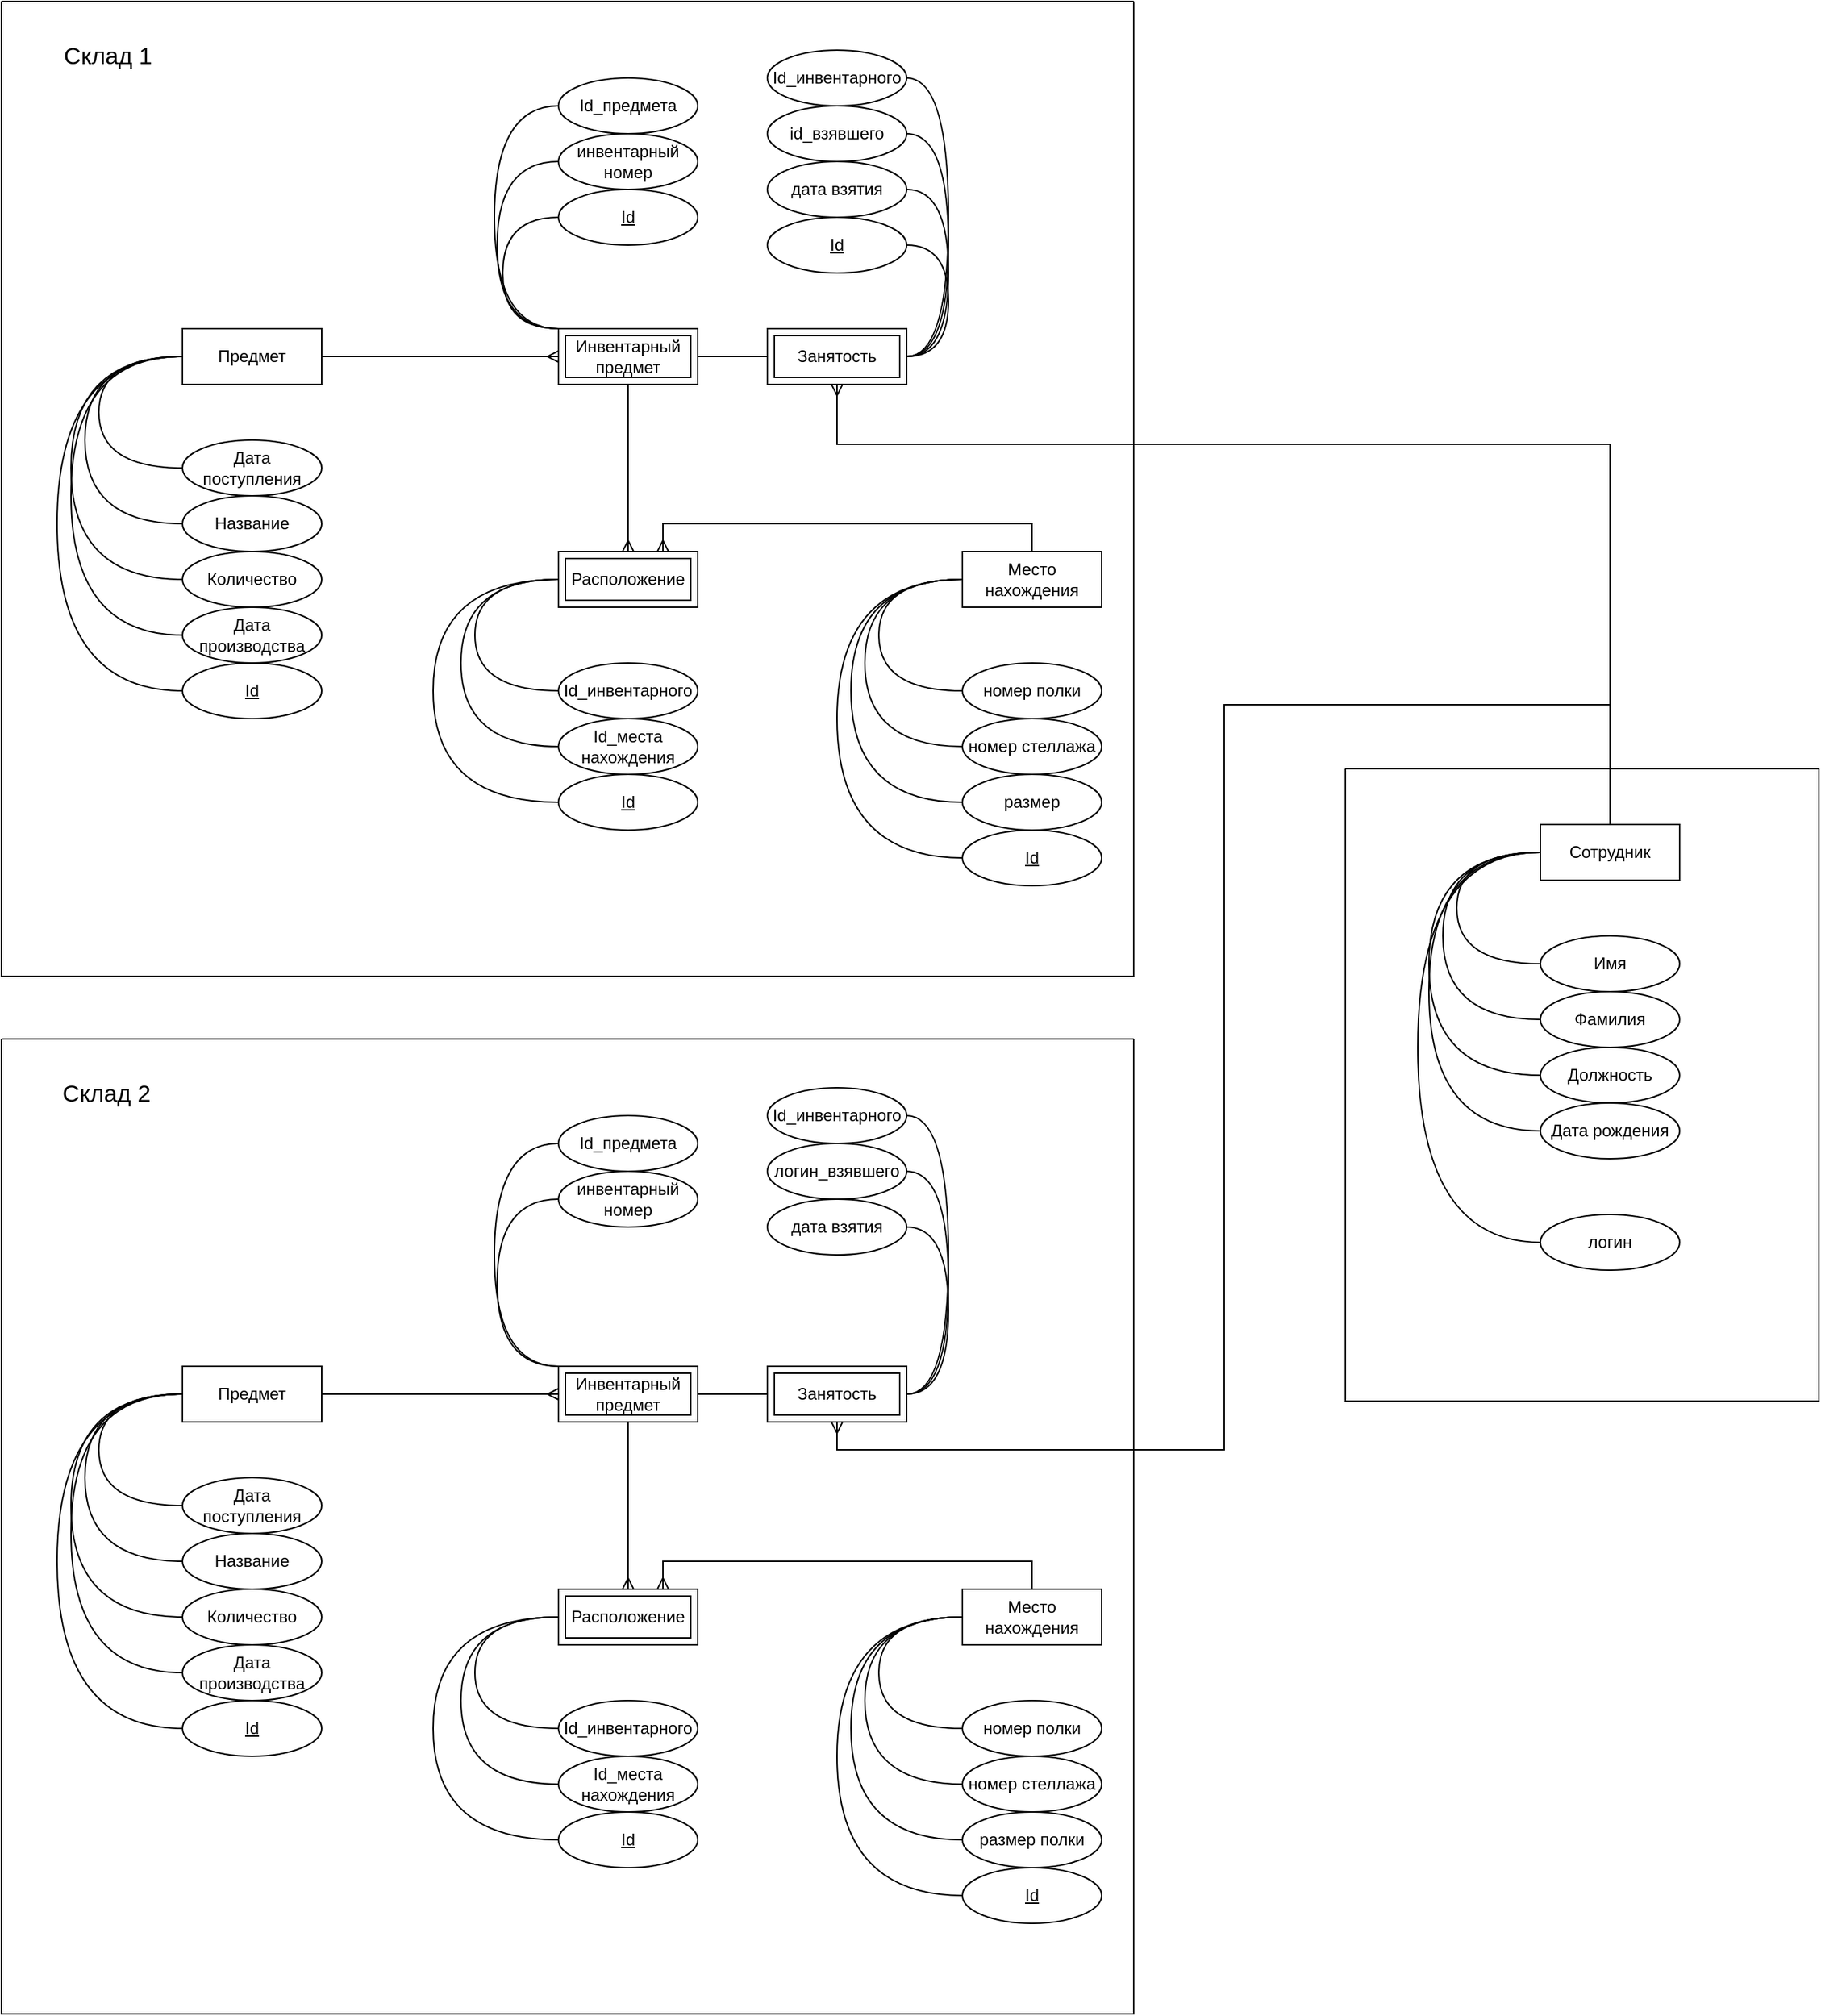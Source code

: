 <mxfile version="19.0.3" type="device" pages="3"><diagram id="0CQ4SWcvrYis94rPCClS" name="Страница 1"><mxGraphModel dx="1185" dy="1121" grid="0" gridSize="10" guides="1" tooltips="1" connect="1" arrows="1" fold="1" page="0" pageScale="1" pageWidth="827" pageHeight="1169" math="0" shadow="0"><root><mxCell id="0"/><mxCell id="1" parent="0"/><mxCell id="2NSSxkw3Lv2qb6i9cezD-152" value="" style="swimlane;startSize=0;" parent="1" vertex="1"><mxGeometry x="330" y="480" width="813" height="700" as="geometry"/></mxCell><mxCell id="2NSSxkw3Lv2qb6i9cezD-114" value="Предмет" style="whiteSpace=wrap;html=1;align=center;" parent="2NSSxkw3Lv2qb6i9cezD-152" vertex="1"><mxGeometry x="130.0" y="235" width="100" height="40" as="geometry"/></mxCell><mxCell id="2NSSxkw3Lv2qb6i9cezD-115" value="Дата поступления" style="ellipse;whiteSpace=wrap;html=1;align=center;" parent="2NSSxkw3Lv2qb6i9cezD-152" vertex="1"><mxGeometry x="130.0" y="315" width="100" height="40" as="geometry"/></mxCell><mxCell id="2NSSxkw3Lv2qb6i9cezD-116" value="Название" style="ellipse;whiteSpace=wrap;html=1;align=center;" parent="2NSSxkw3Lv2qb6i9cezD-152" vertex="1"><mxGeometry x="130.0" y="355" width="100" height="40" as="geometry"/></mxCell><mxCell id="2NSSxkw3Lv2qb6i9cezD-117" value="Количество" style="ellipse;whiteSpace=wrap;html=1;align=center;" parent="2NSSxkw3Lv2qb6i9cezD-152" vertex="1"><mxGeometry x="130.0" y="395" width="100" height="40" as="geometry"/></mxCell><mxCell id="2NSSxkw3Lv2qb6i9cezD-118" value="Дата производства" style="ellipse;whiteSpace=wrap;html=1;align=center;" parent="2NSSxkw3Lv2qb6i9cezD-152" vertex="1"><mxGeometry x="130.0" y="435" width="100" height="40" as="geometry"/></mxCell><mxCell id="2NSSxkw3Lv2qb6i9cezD-119" value="Id" style="ellipse;whiteSpace=wrap;html=1;align=center;fontStyle=4;" parent="2NSSxkw3Lv2qb6i9cezD-152" vertex="1"><mxGeometry x="130.0" y="475" width="100" height="40" as="geometry"/></mxCell><mxCell id="2NSSxkw3Lv2qb6i9cezD-120" value="" style="endArrow=none;html=1;rounded=0;curved=1;entryX=0;entryY=0.5;entryDx=0;entryDy=0;edgeStyle=orthogonalEdgeStyle;exitX=0;exitY=0.5;exitDx=0;exitDy=0;" parent="2NSSxkw3Lv2qb6i9cezD-152" source="2NSSxkw3Lv2qb6i9cezD-116" target="2NSSxkw3Lv2qb6i9cezD-114" edge="1"><mxGeometry relative="1" as="geometry"><mxPoint x="-400" y="353.18" as="sourcePoint"/><mxPoint x="-240" y="353.18" as="targetPoint"/><Array as="points"><mxPoint x="60.0" y="375"/><mxPoint x="60.0" y="255"/></Array></mxGeometry></mxCell><mxCell id="2NSSxkw3Lv2qb6i9cezD-121" value="" style="endArrow=none;html=1;rounded=0;curved=1;entryX=0;entryY=0.5;entryDx=0;entryDy=0;edgeStyle=orthogonalEdgeStyle;exitX=0;exitY=0.5;exitDx=0;exitDy=0;" parent="2NSSxkw3Lv2qb6i9cezD-152" source="2NSSxkw3Lv2qb6i9cezD-118" target="2NSSxkw3Lv2qb6i9cezD-114" edge="1"><mxGeometry relative="1" as="geometry"><mxPoint x="-410" y="425" as="sourcePoint"/><mxPoint x="-250" y="425" as="targetPoint"/><Array as="points"><mxPoint x="50.0" y="455"/><mxPoint x="50.0" y="255"/></Array></mxGeometry></mxCell><mxCell id="2NSSxkw3Lv2qb6i9cezD-122" value="" style="endArrow=none;html=1;rounded=0;curved=1;entryX=0;entryY=0.5;entryDx=0;entryDy=0;edgeStyle=orthogonalEdgeStyle;exitX=0;exitY=0.5;exitDx=0;exitDy=0;" parent="2NSSxkw3Lv2qb6i9cezD-152" source="2NSSxkw3Lv2qb6i9cezD-117" target="2NSSxkw3Lv2qb6i9cezD-114" edge="1"><mxGeometry relative="1" as="geometry"><mxPoint x="-430" y="395" as="sourcePoint"/><mxPoint x="-270" y="395" as="targetPoint"/><Array as="points"><mxPoint x="50.0" y="415"/><mxPoint x="50.0" y="255"/></Array></mxGeometry></mxCell><mxCell id="2NSSxkw3Lv2qb6i9cezD-123" value="" style="endArrow=none;html=1;rounded=0;curved=1;entryX=0;entryY=0.5;entryDx=0;entryDy=0;edgeStyle=orthogonalEdgeStyle;exitX=0;exitY=0.5;exitDx=0;exitDy=0;" parent="2NSSxkw3Lv2qb6i9cezD-152" source="2NSSxkw3Lv2qb6i9cezD-119" target="2NSSxkw3Lv2qb6i9cezD-114" edge="1"><mxGeometry relative="1" as="geometry"><mxPoint x="-140.0" y="425" as="sourcePoint"/><mxPoint x="20.0" y="425" as="targetPoint"/><Array as="points"><mxPoint x="40.0" y="495"/><mxPoint x="40.0" y="255"/></Array></mxGeometry></mxCell><mxCell id="2NSSxkw3Lv2qb6i9cezD-124" value="" style="endArrow=none;html=1;rounded=0;curved=1;entryX=0;entryY=0.5;entryDx=0;entryDy=0;edgeStyle=orthogonalEdgeStyle;exitX=0;exitY=0.5;exitDx=0;exitDy=0;" parent="2NSSxkw3Lv2qb6i9cezD-152" source="2NSSxkw3Lv2qb6i9cezD-115" target="2NSSxkw3Lv2qb6i9cezD-114" edge="1"><mxGeometry relative="1" as="geometry"><mxPoint x="-390" y="313.18" as="sourcePoint"/><mxPoint x="-230" y="313.18" as="targetPoint"/><Array as="points"><mxPoint x="70.0" y="335"/><mxPoint x="70.0" y="255"/></Array></mxGeometry></mxCell><mxCell id="2NSSxkw3Lv2qb6i9cezD-150" style="edgeStyle=orthogonalEdgeStyle;curved=1;rounded=0;orthogonalLoop=1;jettySize=auto;html=1;exitX=0;exitY=0;exitDx=0;exitDy=0;entryX=0;entryY=0.5;entryDx=0;entryDy=0;endArrow=none;endFill=0;" parent="2NSSxkw3Lv2qb6i9cezD-152" source="2NSSxkw3Lv2qb6i9cezD-125" target="2NSSxkw3Lv2qb6i9cezD-127" edge="1"><mxGeometry relative="1" as="geometry"><Array as="points"><mxPoint x="354" y="235"/><mxPoint x="354" y="75"/></Array></mxGeometry></mxCell><mxCell id="qAI4cD6AyZu1P46bB7AQ-27" style="edgeStyle=orthogonalEdgeStyle;rounded=0;orthogonalLoop=1;jettySize=auto;html=1;exitX=0.5;exitY=1;exitDx=0;exitDy=0;entryX=0.5;entryY=0;entryDx=0;entryDy=0;endArrow=ERmany;endFill=0;" parent="2NSSxkw3Lv2qb6i9cezD-152" source="2NSSxkw3Lv2qb6i9cezD-125" target="qAI4cD6AyZu1P46bB7AQ-25" edge="1"><mxGeometry relative="1" as="geometry"/></mxCell><mxCell id="2NSSxkw3Lv2qb6i9cezD-125" value="Инвентарный предмет" style="shape=ext;margin=3;double=1;whiteSpace=wrap;html=1;align=center;" parent="2NSSxkw3Lv2qb6i9cezD-152" vertex="1"><mxGeometry x="400" y="235" width="100" height="40" as="geometry"/></mxCell><mxCell id="2NSSxkw3Lv2qb6i9cezD-126" style="edgeStyle=orthogonalEdgeStyle;rounded=0;orthogonalLoop=1;jettySize=auto;html=1;exitX=1;exitY=0.5;exitDx=0;exitDy=0;entryX=0;entryY=0.5;entryDx=0;entryDy=0;endArrow=ERmany;endFill=0;" parent="2NSSxkw3Lv2qb6i9cezD-152" source="2NSSxkw3Lv2qb6i9cezD-114" target="2NSSxkw3Lv2qb6i9cezD-125" edge="1"><mxGeometry relative="1" as="geometry"/></mxCell><mxCell id="2NSSxkw3Lv2qb6i9cezD-128" value="инвентарный номер" style="ellipse;whiteSpace=wrap;html=1;align=center;" parent="2NSSxkw3Lv2qb6i9cezD-152" vertex="1"><mxGeometry x="400" y="95" width="100" height="40" as="geometry"/></mxCell><mxCell id="2NSSxkw3Lv2qb6i9cezD-151" style="edgeStyle=orthogonalEdgeStyle;curved=1;rounded=0;orthogonalLoop=1;jettySize=auto;html=1;exitX=0;exitY=0;exitDx=0;exitDy=0;entryX=0;entryY=0.5;entryDx=0;entryDy=0;endArrow=none;endFill=0;" parent="2NSSxkw3Lv2qb6i9cezD-152" source="2NSSxkw3Lv2qb6i9cezD-125" target="2NSSxkw3Lv2qb6i9cezD-128" edge="1"><mxGeometry relative="1" as="geometry"><Array as="points"><mxPoint x="356" y="235"/><mxPoint x="356" y="115"/></Array></mxGeometry></mxCell><mxCell id="2NSSxkw3Lv2qb6i9cezD-132" value="Занятость" style="shape=ext;margin=3;double=1;whiteSpace=wrap;html=1;align=center;" parent="2NSSxkw3Lv2qb6i9cezD-152" vertex="1"><mxGeometry x="550" y="235" width="100" height="40" as="geometry"/></mxCell><mxCell id="2NSSxkw3Lv2qb6i9cezD-142" style="edgeStyle=orthogonalEdgeStyle;rounded=0;orthogonalLoop=1;jettySize=auto;html=1;exitX=1;exitY=0.5;exitDx=0;exitDy=0;entryX=0;entryY=0.5;entryDx=0;entryDy=0;endArrow=none;endFill=0;" parent="2NSSxkw3Lv2qb6i9cezD-152" source="2NSSxkw3Lv2qb6i9cezD-125" target="2NSSxkw3Lv2qb6i9cezD-132" edge="1"><mxGeometry relative="1" as="geometry"/></mxCell><mxCell id="2NSSxkw3Lv2qb6i9cezD-137" value="Id_инвентарного" style="ellipse;whiteSpace=wrap;html=1;align=center;" parent="2NSSxkw3Lv2qb6i9cezD-152" vertex="1"><mxGeometry x="550" y="35" width="100" height="40" as="geometry"/></mxCell><mxCell id="2NSSxkw3Lv2qb6i9cezD-147" style="edgeStyle=orthogonalEdgeStyle;curved=1;rounded=0;orthogonalLoop=1;jettySize=auto;html=1;exitX=1;exitY=0.5;exitDx=0;exitDy=0;entryX=1;entryY=0.5;entryDx=0;entryDy=0;endArrow=none;endFill=0;" parent="2NSSxkw3Lv2qb6i9cezD-152" source="2NSSxkw3Lv2qb6i9cezD-132" target="2NSSxkw3Lv2qb6i9cezD-137" edge="1"><mxGeometry relative="1" as="geometry"><Array as="points"><mxPoint x="680" y="255"/><mxPoint x="680" y="55"/></Array></mxGeometry></mxCell><mxCell id="2NSSxkw3Lv2qb6i9cezD-138" value="логин_взявшего" style="ellipse;whiteSpace=wrap;html=1;align=center;" parent="2NSSxkw3Lv2qb6i9cezD-152" vertex="1"><mxGeometry x="550" y="75" width="100" height="40" as="geometry"/></mxCell><mxCell id="2NSSxkw3Lv2qb6i9cezD-146" style="edgeStyle=orthogonalEdgeStyle;curved=1;rounded=0;orthogonalLoop=1;jettySize=auto;html=1;exitX=1;exitY=0.5;exitDx=0;exitDy=0;entryX=1;entryY=0.5;entryDx=0;entryDy=0;endArrow=none;endFill=0;" parent="2NSSxkw3Lv2qb6i9cezD-152" source="2NSSxkw3Lv2qb6i9cezD-132" target="2NSSxkw3Lv2qb6i9cezD-138" edge="1"><mxGeometry relative="1" as="geometry"><Array as="points"><mxPoint x="680" y="255"/><mxPoint x="680" y="95"/></Array></mxGeometry></mxCell><mxCell id="2NSSxkw3Lv2qb6i9cezD-139" value="дата взятия" style="ellipse;whiteSpace=wrap;html=1;align=center;" parent="2NSSxkw3Lv2qb6i9cezD-152" vertex="1"><mxGeometry x="550" y="115" width="100" height="40" as="geometry"/></mxCell><mxCell id="2NSSxkw3Lv2qb6i9cezD-145" style="edgeStyle=orthogonalEdgeStyle;curved=1;rounded=0;orthogonalLoop=1;jettySize=auto;html=1;exitX=1;exitY=0.5;exitDx=0;exitDy=0;entryX=1;entryY=0.5;entryDx=0;entryDy=0;endArrow=none;endFill=0;" parent="2NSSxkw3Lv2qb6i9cezD-152" source="2NSSxkw3Lv2qb6i9cezD-132" target="2NSSxkw3Lv2qb6i9cezD-139" edge="1"><mxGeometry relative="1" as="geometry"><Array as="points"><mxPoint x="680" y="255"/><mxPoint x="680" y="135"/></Array></mxGeometry></mxCell><mxCell id="2NSSxkw3Lv2qb6i9cezD-127" value="Id_предмета" style="ellipse;whiteSpace=wrap;html=1;align=center;" parent="2NSSxkw3Lv2qb6i9cezD-152" vertex="1"><mxGeometry x="400" y="55" width="100" height="40" as="geometry"/></mxCell><mxCell id="2NSSxkw3Lv2qb6i9cezD-218" value="&lt;font style=&quot;font-size: 17px;&quot;&gt;Склад 2&lt;/font&gt;" style="text;html=1;align=center;verticalAlign=middle;resizable=0;points=[];autosize=1;strokeColor=none;fillColor=none;" parent="2NSSxkw3Lv2qb6i9cezD-152" vertex="1"><mxGeometry x="30" y="25" width="90" height="30" as="geometry"/></mxCell><mxCell id="qAI4cD6AyZu1P46bB7AQ-28" style="edgeStyle=orthogonalEdgeStyle;rounded=0;orthogonalLoop=1;jettySize=auto;html=1;exitX=0.5;exitY=0;exitDx=0;exitDy=0;entryX=0.75;entryY=0;entryDx=0;entryDy=0;endArrow=ERmany;endFill=0;" parent="2NSSxkw3Lv2qb6i9cezD-152" source="qAI4cD6AyZu1P46bB7AQ-5" target="qAI4cD6AyZu1P46bB7AQ-25" edge="1"><mxGeometry relative="1" as="geometry"/></mxCell><mxCell id="qAI4cD6AyZu1P46bB7AQ-5" value="Место нахождения" style="whiteSpace=wrap;html=1;align=center;" parent="2NSSxkw3Lv2qb6i9cezD-152" vertex="1"><mxGeometry x="690" y="395" width="100" height="40" as="geometry"/></mxCell><mxCell id="qAI4cD6AyZu1P46bB7AQ-6" value="номер полки" style="ellipse;whiteSpace=wrap;html=1;align=center;" parent="2NSSxkw3Lv2qb6i9cezD-152" vertex="1"><mxGeometry x="690" y="475" width="100" height="40" as="geometry"/></mxCell><mxCell id="qAI4cD6AyZu1P46bB7AQ-7" value="номер стеллажа" style="ellipse;whiteSpace=wrap;html=1;align=center;" parent="2NSSxkw3Lv2qb6i9cezD-152" vertex="1"><mxGeometry x="690" y="515" width="100" height="40" as="geometry"/></mxCell><mxCell id="qAI4cD6AyZu1P46bB7AQ-8" value="размер полки" style="ellipse;whiteSpace=wrap;html=1;align=center;" parent="2NSSxkw3Lv2qb6i9cezD-152" vertex="1"><mxGeometry x="690" y="555" width="100" height="40" as="geometry"/></mxCell><mxCell id="qAI4cD6AyZu1P46bB7AQ-10" value="Id" style="ellipse;whiteSpace=wrap;html=1;align=center;fontStyle=4;" parent="2NSSxkw3Lv2qb6i9cezD-152" vertex="1"><mxGeometry x="690" y="595" width="100" height="40" as="geometry"/></mxCell><mxCell id="qAI4cD6AyZu1P46bB7AQ-11" value="" style="endArrow=none;html=1;rounded=0;curved=1;entryX=0;entryY=0.5;entryDx=0;entryDy=0;edgeStyle=orthogonalEdgeStyle;exitX=0;exitY=0.5;exitDx=0;exitDy=0;" parent="2NSSxkw3Lv2qb6i9cezD-152" source="qAI4cD6AyZu1P46bB7AQ-7" target="qAI4cD6AyZu1P46bB7AQ-5" edge="1"><mxGeometry relative="1" as="geometry"><mxPoint x="-170" y="33.18" as="sourcePoint"/><mxPoint x="-10" y="33.18" as="targetPoint"/><Array as="points"><mxPoint x="620" y="535"/><mxPoint x="620" y="415"/></Array></mxGeometry></mxCell><mxCell id="qAI4cD6AyZu1P46bB7AQ-13" value="" style="endArrow=none;html=1;rounded=0;curved=1;entryX=0;entryY=0.5;entryDx=0;entryDy=0;edgeStyle=orthogonalEdgeStyle;exitX=0;exitY=0.5;exitDx=0;exitDy=0;" parent="2NSSxkw3Lv2qb6i9cezD-152" source="qAI4cD6AyZu1P46bB7AQ-8" target="qAI4cD6AyZu1P46bB7AQ-5" edge="1"><mxGeometry relative="1" as="geometry"><mxPoint x="-200" y="75" as="sourcePoint"/><mxPoint x="-40" y="75" as="targetPoint"/><Array as="points"><mxPoint x="610" y="575"/><mxPoint x="610" y="415"/></Array></mxGeometry></mxCell><mxCell id="qAI4cD6AyZu1P46bB7AQ-14" value="" style="endArrow=none;html=1;rounded=0;curved=1;entryX=0;entryY=0.5;entryDx=0;entryDy=0;edgeStyle=orthogonalEdgeStyle;exitX=0;exitY=0.5;exitDx=0;exitDy=0;" parent="2NSSxkw3Lv2qb6i9cezD-152" source="qAI4cD6AyZu1P46bB7AQ-10" target="qAI4cD6AyZu1P46bB7AQ-5" edge="1"><mxGeometry relative="1" as="geometry"><mxPoint x="90.0" y="105" as="sourcePoint"/><mxPoint x="250.0" y="105" as="targetPoint"/><Array as="points"><mxPoint x="600" y="615"/><mxPoint x="600" y="415"/></Array></mxGeometry></mxCell><mxCell id="qAI4cD6AyZu1P46bB7AQ-15" value="" style="endArrow=none;html=1;rounded=0;curved=1;entryX=0;entryY=0.5;entryDx=0;entryDy=0;edgeStyle=orthogonalEdgeStyle;exitX=0;exitY=0.5;exitDx=0;exitDy=0;" parent="2NSSxkw3Lv2qb6i9cezD-152" source="qAI4cD6AyZu1P46bB7AQ-6" target="qAI4cD6AyZu1P46bB7AQ-5" edge="1"><mxGeometry relative="1" as="geometry"><mxPoint x="-160" y="-6.82" as="sourcePoint"/><mxPoint y="-6.82" as="targetPoint"/><Array as="points"><mxPoint x="630" y="495"/><mxPoint x="630" y="415"/></Array></mxGeometry></mxCell><mxCell id="qAI4cD6AyZu1P46bB7AQ-17" value="Id_инвентарного" style="ellipse;whiteSpace=wrap;html=1;align=center;" parent="2NSSxkw3Lv2qb6i9cezD-152" vertex="1"><mxGeometry x="400" y="475" width="100" height="40" as="geometry"/></mxCell><mxCell id="qAI4cD6AyZu1P46bB7AQ-18" value="Id_места нахождения" style="ellipse;whiteSpace=wrap;html=1;align=center;" parent="2NSSxkw3Lv2qb6i9cezD-152" vertex="1"><mxGeometry x="400" y="515" width="100" height="40" as="geometry"/></mxCell><mxCell id="qAI4cD6AyZu1P46bB7AQ-20" value="Id" style="ellipse;whiteSpace=wrap;html=1;align=center;fontStyle=4;" parent="2NSSxkw3Lv2qb6i9cezD-152" vertex="1"><mxGeometry x="400" y="555" width="100" height="40" as="geometry"/></mxCell><mxCell id="qAI4cD6AyZu1P46bB7AQ-21" value="" style="endArrow=none;html=1;rounded=0;curved=1;entryX=0;entryY=0.5;entryDx=0;entryDy=0;edgeStyle=orthogonalEdgeStyle;exitX=0;exitY=0.5;exitDx=0;exitDy=0;" parent="2NSSxkw3Lv2qb6i9cezD-152" source="qAI4cD6AyZu1P46bB7AQ-18" edge="1"><mxGeometry relative="1" as="geometry"><mxPoint x="-790" y="-446.82" as="sourcePoint"/><mxPoint x="400" y="415" as="targetPoint"/><Array as="points"><mxPoint x="330" y="535"/><mxPoint x="330" y="415"/></Array></mxGeometry></mxCell><mxCell id="qAI4cD6AyZu1P46bB7AQ-23" value="" style="endArrow=none;html=1;rounded=0;curved=1;entryX=0;entryY=0.5;entryDx=0;entryDy=0;edgeStyle=orthogonalEdgeStyle;exitX=0;exitY=0.5;exitDx=0;exitDy=0;" parent="2NSSxkw3Lv2qb6i9cezD-152" source="qAI4cD6AyZu1P46bB7AQ-20" edge="1"><mxGeometry relative="1" as="geometry"><mxPoint x="-530" y="-375" as="sourcePoint"/><mxPoint x="400" y="415" as="targetPoint"/><Array as="points"><mxPoint x="310" y="575"/><mxPoint x="310" y="415"/></Array></mxGeometry></mxCell><mxCell id="qAI4cD6AyZu1P46bB7AQ-24" value="" style="endArrow=none;html=1;rounded=0;curved=1;entryX=0;entryY=0.5;entryDx=0;entryDy=0;edgeStyle=orthogonalEdgeStyle;exitX=0;exitY=0.5;exitDx=0;exitDy=0;" parent="2NSSxkw3Lv2qb6i9cezD-152" source="qAI4cD6AyZu1P46bB7AQ-17" edge="1"><mxGeometry relative="1" as="geometry"><mxPoint x="-780" y="-486.82" as="sourcePoint"/><mxPoint x="400" y="415" as="targetPoint"/><Array as="points"><mxPoint x="340" y="495"/><mxPoint x="340" y="415"/></Array></mxGeometry></mxCell><mxCell id="qAI4cD6AyZu1P46bB7AQ-25" value="Расположение" style="shape=ext;margin=3;double=1;whiteSpace=wrap;html=1;align=center;" parent="2NSSxkw3Lv2qb6i9cezD-152" vertex="1"><mxGeometry x="400" y="395" width="100" height="40" as="geometry"/></mxCell><mxCell id="2NSSxkw3Lv2qb6i9cezD-219" value="" style="swimlane;startSize=0;fontSize=17;" parent="1" vertex="1"><mxGeometry x="1295" y="286" width="340" height="454" as="geometry"/></mxCell><mxCell id="qAI4cD6AyZu1P46bB7AQ-81" style="edgeStyle=orthogonalEdgeStyle;rounded=0;orthogonalLoop=1;jettySize=auto;html=1;exitX=0;exitY=0.5;exitDx=0;exitDy=0;entryX=0;entryY=0.5;entryDx=0;entryDy=0;endArrow=none;endFill=0;curved=1;" parent="2NSSxkw3Lv2qb6i9cezD-219" source="2NSSxkw3Lv2qb6i9cezD-7" target="qAI4cD6AyZu1P46bB7AQ-80" edge="1"><mxGeometry relative="1" as="geometry"><Array as="points"><mxPoint x="52" y="60"/><mxPoint x="52" y="340"/></Array></mxGeometry></mxCell><mxCell id="2NSSxkw3Lv2qb6i9cezD-7" value="Сотрудник" style="whiteSpace=wrap;html=1;align=center;" parent="2NSSxkw3Lv2qb6i9cezD-219" vertex="1"><mxGeometry x="140" y="40" width="100" height="40" as="geometry"/></mxCell><mxCell id="2NSSxkw3Lv2qb6i9cezD-57" value="Имя" style="ellipse;whiteSpace=wrap;html=1;align=center;" parent="2NSSxkw3Lv2qb6i9cezD-219" vertex="1"><mxGeometry x="140" y="120" width="100" height="40" as="geometry"/></mxCell><mxCell id="2NSSxkw3Lv2qb6i9cezD-58" value="Фамилия" style="ellipse;whiteSpace=wrap;html=1;align=center;" parent="2NSSxkw3Lv2qb6i9cezD-219" vertex="1"><mxGeometry x="140" y="160" width="100" height="40" as="geometry"/></mxCell><mxCell id="2NSSxkw3Lv2qb6i9cezD-59" value="Должность" style="ellipse;whiteSpace=wrap;html=1;align=center;" parent="2NSSxkw3Lv2qb6i9cezD-219" vertex="1"><mxGeometry x="140" y="200" width="100" height="40" as="geometry"/></mxCell><mxCell id="2NSSxkw3Lv2qb6i9cezD-60" value="Дата рождения" style="ellipse;whiteSpace=wrap;html=1;align=center;" parent="2NSSxkw3Lv2qb6i9cezD-219" vertex="1"><mxGeometry x="140" y="240" width="100" height="40" as="geometry"/></mxCell><mxCell id="2NSSxkw3Lv2qb6i9cezD-62" value="" style="endArrow=none;html=1;rounded=0;curved=1;entryX=0;entryY=0.5;entryDx=0;entryDy=0;edgeStyle=orthogonalEdgeStyle;exitX=0;exitY=0.5;exitDx=0;exitDy=0;" parent="2NSSxkw3Lv2qb6i9cezD-219" source="2NSSxkw3Lv2qb6i9cezD-58" target="2NSSxkw3Lv2qb6i9cezD-7" edge="1"><mxGeometry relative="1" as="geometry"><mxPoint x="-390" y="158.18" as="sourcePoint"/><mxPoint x="-230" y="158.18" as="targetPoint"/><Array as="points"><mxPoint x="70" y="180"/><mxPoint x="70" y="60"/></Array></mxGeometry></mxCell><mxCell id="2NSSxkw3Lv2qb6i9cezD-63" value="" style="endArrow=none;html=1;rounded=0;curved=1;entryX=0;entryY=0.5;entryDx=0;entryDy=0;edgeStyle=orthogonalEdgeStyle;exitX=0;exitY=0.5;exitDx=0;exitDy=0;" parent="2NSSxkw3Lv2qb6i9cezD-219" source="2NSSxkw3Lv2qb6i9cezD-60" target="2NSSxkw3Lv2qb6i9cezD-7" edge="1"><mxGeometry relative="1" as="geometry"><mxPoint x="-400" y="230" as="sourcePoint"/><mxPoint x="-240" y="230" as="targetPoint"/><Array as="points"><mxPoint x="60" y="260"/><mxPoint x="60" y="60"/></Array></mxGeometry></mxCell><mxCell id="2NSSxkw3Lv2qb6i9cezD-64" value="" style="endArrow=none;html=1;rounded=0;curved=1;entryX=0;entryY=0.5;entryDx=0;entryDy=0;edgeStyle=orthogonalEdgeStyle;exitX=0;exitY=0.5;exitDx=0;exitDy=0;" parent="2NSSxkw3Lv2qb6i9cezD-219" source="2NSSxkw3Lv2qb6i9cezD-59" target="2NSSxkw3Lv2qb6i9cezD-7" edge="1"><mxGeometry relative="1" as="geometry"><mxPoint x="-420" y="200" as="sourcePoint"/><mxPoint x="-260" y="200" as="targetPoint"/><Array as="points"><mxPoint x="60" y="220"/><mxPoint x="60" y="60"/></Array></mxGeometry></mxCell><mxCell id="2NSSxkw3Lv2qb6i9cezD-66" value="" style="endArrow=none;html=1;rounded=0;curved=1;entryX=0;entryY=0.5;entryDx=0;entryDy=0;edgeStyle=orthogonalEdgeStyle;exitX=0;exitY=0.5;exitDx=0;exitDy=0;" parent="2NSSxkw3Lv2qb6i9cezD-219" source="2NSSxkw3Lv2qb6i9cezD-57" target="2NSSxkw3Lv2qb6i9cezD-7" edge="1"><mxGeometry relative="1" as="geometry"><mxPoint x="-380" y="118.18" as="sourcePoint"/><mxPoint x="-220" y="118.18" as="targetPoint"/><Array as="points"><mxPoint x="80" y="140"/><mxPoint x="80" y="60"/></Array></mxGeometry></mxCell><mxCell id="qAI4cD6AyZu1P46bB7AQ-80" value="логин" style="ellipse;whiteSpace=wrap;html=1;align=center;" parent="2NSSxkw3Lv2qb6i9cezD-219" vertex="1"><mxGeometry x="140" y="320" width="100" height="40" as="geometry"/></mxCell><mxCell id="qAI4cD6AyZu1P46bB7AQ-29" value="" style="swimlane;startSize=0;" parent="1" vertex="1"><mxGeometry x="330" y="-265" width="813" height="700" as="geometry"/></mxCell><mxCell id="qAI4cD6AyZu1P46bB7AQ-30" value="Предмет" style="whiteSpace=wrap;html=1;align=center;" parent="qAI4cD6AyZu1P46bB7AQ-29" vertex="1"><mxGeometry x="130.0" y="235" width="100" height="40" as="geometry"/></mxCell><mxCell id="qAI4cD6AyZu1P46bB7AQ-31" value="Дата поступления" style="ellipse;whiteSpace=wrap;html=1;align=center;" parent="qAI4cD6AyZu1P46bB7AQ-29" vertex="1"><mxGeometry x="130.0" y="315" width="100" height="40" as="geometry"/></mxCell><mxCell id="qAI4cD6AyZu1P46bB7AQ-32" value="Название" style="ellipse;whiteSpace=wrap;html=1;align=center;" parent="qAI4cD6AyZu1P46bB7AQ-29" vertex="1"><mxGeometry x="130.0" y="355" width="100" height="40" as="geometry"/></mxCell><mxCell id="qAI4cD6AyZu1P46bB7AQ-33" value="Количество" style="ellipse;whiteSpace=wrap;html=1;align=center;" parent="qAI4cD6AyZu1P46bB7AQ-29" vertex="1"><mxGeometry x="130.0" y="395" width="100" height="40" as="geometry"/></mxCell><mxCell id="qAI4cD6AyZu1P46bB7AQ-34" value="Дата производства" style="ellipse;whiteSpace=wrap;html=1;align=center;" parent="qAI4cD6AyZu1P46bB7AQ-29" vertex="1"><mxGeometry x="130.0" y="435" width="100" height="40" as="geometry"/></mxCell><mxCell id="qAI4cD6AyZu1P46bB7AQ-35" value="Id" style="ellipse;whiteSpace=wrap;html=1;align=center;fontStyle=4;" parent="qAI4cD6AyZu1P46bB7AQ-29" vertex="1"><mxGeometry x="130.0" y="475" width="100" height="40" as="geometry"/></mxCell><mxCell id="qAI4cD6AyZu1P46bB7AQ-36" value="" style="endArrow=none;html=1;rounded=0;curved=1;entryX=0;entryY=0.5;entryDx=0;entryDy=0;edgeStyle=orthogonalEdgeStyle;exitX=0;exitY=0.5;exitDx=0;exitDy=0;" parent="qAI4cD6AyZu1P46bB7AQ-29" source="qAI4cD6AyZu1P46bB7AQ-32" target="qAI4cD6AyZu1P46bB7AQ-30" edge="1"><mxGeometry relative="1" as="geometry"><mxPoint x="-400" y="353.18" as="sourcePoint"/><mxPoint x="-240" y="353.18" as="targetPoint"/><Array as="points"><mxPoint x="60.0" y="375"/><mxPoint x="60.0" y="255"/></Array></mxGeometry></mxCell><mxCell id="qAI4cD6AyZu1P46bB7AQ-37" value="" style="endArrow=none;html=1;rounded=0;curved=1;entryX=0;entryY=0.5;entryDx=0;entryDy=0;edgeStyle=orthogonalEdgeStyle;exitX=0;exitY=0.5;exitDx=0;exitDy=0;" parent="qAI4cD6AyZu1P46bB7AQ-29" source="qAI4cD6AyZu1P46bB7AQ-34" target="qAI4cD6AyZu1P46bB7AQ-30" edge="1"><mxGeometry relative="1" as="geometry"><mxPoint x="-410" y="425" as="sourcePoint"/><mxPoint x="-250" y="425" as="targetPoint"/><Array as="points"><mxPoint x="50.0" y="455"/><mxPoint x="50.0" y="255"/></Array></mxGeometry></mxCell><mxCell id="qAI4cD6AyZu1P46bB7AQ-38" value="" style="endArrow=none;html=1;rounded=0;curved=1;entryX=0;entryY=0.5;entryDx=0;entryDy=0;edgeStyle=orthogonalEdgeStyle;exitX=0;exitY=0.5;exitDx=0;exitDy=0;" parent="qAI4cD6AyZu1P46bB7AQ-29" source="qAI4cD6AyZu1P46bB7AQ-33" target="qAI4cD6AyZu1P46bB7AQ-30" edge="1"><mxGeometry relative="1" as="geometry"><mxPoint x="-430" y="395" as="sourcePoint"/><mxPoint x="-270" y="395" as="targetPoint"/><Array as="points"><mxPoint x="50.0" y="415"/><mxPoint x="50.0" y="255"/></Array></mxGeometry></mxCell><mxCell id="qAI4cD6AyZu1P46bB7AQ-39" value="" style="endArrow=none;html=1;rounded=0;curved=1;entryX=0;entryY=0.5;entryDx=0;entryDy=0;edgeStyle=orthogonalEdgeStyle;exitX=0;exitY=0.5;exitDx=0;exitDy=0;" parent="qAI4cD6AyZu1P46bB7AQ-29" source="qAI4cD6AyZu1P46bB7AQ-35" target="qAI4cD6AyZu1P46bB7AQ-30" edge="1"><mxGeometry relative="1" as="geometry"><mxPoint x="-140.0" y="425" as="sourcePoint"/><mxPoint x="20.0" y="425" as="targetPoint"/><Array as="points"><mxPoint x="40.0" y="495"/><mxPoint x="40.0" y="255"/></Array></mxGeometry></mxCell><mxCell id="qAI4cD6AyZu1P46bB7AQ-40" value="" style="endArrow=none;html=1;rounded=0;curved=1;entryX=0;entryY=0.5;entryDx=0;entryDy=0;edgeStyle=orthogonalEdgeStyle;exitX=0;exitY=0.5;exitDx=0;exitDy=0;" parent="qAI4cD6AyZu1P46bB7AQ-29" source="qAI4cD6AyZu1P46bB7AQ-31" target="qAI4cD6AyZu1P46bB7AQ-30" edge="1"><mxGeometry relative="1" as="geometry"><mxPoint x="-390" y="313.18" as="sourcePoint"/><mxPoint x="-230" y="313.18" as="targetPoint"/><Array as="points"><mxPoint x="70.0" y="335"/><mxPoint x="70.0" y="255"/></Array></mxGeometry></mxCell><mxCell id="qAI4cD6AyZu1P46bB7AQ-41" style="edgeStyle=orthogonalEdgeStyle;curved=1;rounded=0;orthogonalLoop=1;jettySize=auto;html=1;exitX=0;exitY=0;exitDx=0;exitDy=0;entryX=0;entryY=0.5;entryDx=0;entryDy=0;endArrow=none;endFill=0;" parent="qAI4cD6AyZu1P46bB7AQ-29" source="qAI4cD6AyZu1P46bB7AQ-43" target="qAI4cD6AyZu1P46bB7AQ-59" edge="1"><mxGeometry relative="1" as="geometry"><Array as="points"><mxPoint x="354" y="235"/><mxPoint x="354" y="75"/></Array></mxGeometry></mxCell><mxCell id="qAI4cD6AyZu1P46bB7AQ-42" style="edgeStyle=orthogonalEdgeStyle;rounded=0;orthogonalLoop=1;jettySize=auto;html=1;exitX=0.5;exitY=1;exitDx=0;exitDy=0;entryX=0.5;entryY=0;entryDx=0;entryDy=0;endArrow=ERmany;endFill=0;" parent="qAI4cD6AyZu1P46bB7AQ-29" source="qAI4cD6AyZu1P46bB7AQ-43" target="qAI4cD6AyZu1P46bB7AQ-77" edge="1"><mxGeometry relative="1" as="geometry"/></mxCell><mxCell id="qAI4cD6AyZu1P46bB7AQ-43" value="Инвентарный предмет" style="shape=ext;margin=3;double=1;whiteSpace=wrap;html=1;align=center;" parent="qAI4cD6AyZu1P46bB7AQ-29" vertex="1"><mxGeometry x="400" y="235" width="100" height="40" as="geometry"/></mxCell><mxCell id="qAI4cD6AyZu1P46bB7AQ-44" style="edgeStyle=orthogonalEdgeStyle;rounded=0;orthogonalLoop=1;jettySize=auto;html=1;exitX=1;exitY=0.5;exitDx=0;exitDy=0;entryX=0;entryY=0.5;entryDx=0;entryDy=0;endArrow=ERmany;endFill=0;" parent="qAI4cD6AyZu1P46bB7AQ-29" source="qAI4cD6AyZu1P46bB7AQ-30" target="qAI4cD6AyZu1P46bB7AQ-43" edge="1"><mxGeometry relative="1" as="geometry"/></mxCell><mxCell id="qAI4cD6AyZu1P46bB7AQ-45" value="инвентарный номер" style="ellipse;whiteSpace=wrap;html=1;align=center;" parent="qAI4cD6AyZu1P46bB7AQ-29" vertex="1"><mxGeometry x="400" y="95" width="100" height="40" as="geometry"/></mxCell><mxCell id="qAI4cD6AyZu1P46bB7AQ-46" style="edgeStyle=orthogonalEdgeStyle;curved=1;rounded=0;orthogonalLoop=1;jettySize=auto;html=1;exitX=0;exitY=0;exitDx=0;exitDy=0;entryX=0;entryY=0.5;entryDx=0;entryDy=0;endArrow=none;endFill=0;" parent="qAI4cD6AyZu1P46bB7AQ-29" source="qAI4cD6AyZu1P46bB7AQ-43" target="qAI4cD6AyZu1P46bB7AQ-45" edge="1"><mxGeometry relative="1" as="geometry"><Array as="points"><mxPoint x="356" y="235"/><mxPoint x="356" y="115"/></Array></mxGeometry></mxCell><mxCell id="qAI4cD6AyZu1P46bB7AQ-47" value="Id" style="ellipse;whiteSpace=wrap;html=1;align=center;fontStyle=4;" parent="qAI4cD6AyZu1P46bB7AQ-29" vertex="1"><mxGeometry x="400" y="135" width="100" height="40" as="geometry"/></mxCell><mxCell id="qAI4cD6AyZu1P46bB7AQ-48" style="edgeStyle=orthogonalEdgeStyle;curved=1;rounded=0;orthogonalLoop=1;jettySize=auto;html=1;exitX=0;exitY=0;exitDx=0;exitDy=0;entryX=0;entryY=0.5;entryDx=0;entryDy=0;endArrow=none;endFill=0;" parent="qAI4cD6AyZu1P46bB7AQ-29" source="qAI4cD6AyZu1P46bB7AQ-43" target="qAI4cD6AyZu1P46bB7AQ-47" edge="1"><mxGeometry relative="1" as="geometry"><Array as="points"><mxPoint x="360" y="235"/><mxPoint x="360" y="155"/></Array></mxGeometry></mxCell><mxCell id="qAI4cD6AyZu1P46bB7AQ-49" value="Занятость" style="shape=ext;margin=3;double=1;whiteSpace=wrap;html=1;align=center;" parent="qAI4cD6AyZu1P46bB7AQ-29" vertex="1"><mxGeometry x="550" y="235" width="100" height="40" as="geometry"/></mxCell><mxCell id="qAI4cD6AyZu1P46bB7AQ-50" style="edgeStyle=orthogonalEdgeStyle;rounded=0;orthogonalLoop=1;jettySize=auto;html=1;exitX=1;exitY=0.5;exitDx=0;exitDy=0;entryX=0;entryY=0.5;entryDx=0;entryDy=0;endArrow=none;endFill=0;" parent="qAI4cD6AyZu1P46bB7AQ-29" source="qAI4cD6AyZu1P46bB7AQ-43" target="qAI4cD6AyZu1P46bB7AQ-49" edge="1"><mxGeometry relative="1" as="geometry"/></mxCell><mxCell id="qAI4cD6AyZu1P46bB7AQ-51" value="Id_инвентарного" style="ellipse;whiteSpace=wrap;html=1;align=center;" parent="qAI4cD6AyZu1P46bB7AQ-29" vertex="1"><mxGeometry x="550" y="35" width="100" height="40" as="geometry"/></mxCell><mxCell id="qAI4cD6AyZu1P46bB7AQ-52" style="edgeStyle=orthogonalEdgeStyle;curved=1;rounded=0;orthogonalLoop=1;jettySize=auto;html=1;exitX=1;exitY=0.5;exitDx=0;exitDy=0;entryX=1;entryY=0.5;entryDx=0;entryDy=0;endArrow=none;endFill=0;" parent="qAI4cD6AyZu1P46bB7AQ-29" source="qAI4cD6AyZu1P46bB7AQ-49" target="qAI4cD6AyZu1P46bB7AQ-51" edge="1"><mxGeometry relative="1" as="geometry"><Array as="points"><mxPoint x="680" y="255"/><mxPoint x="680" y="55"/></Array></mxGeometry></mxCell><mxCell id="qAI4cD6AyZu1P46bB7AQ-53" value="id_взявшего" style="ellipse;whiteSpace=wrap;html=1;align=center;" parent="qAI4cD6AyZu1P46bB7AQ-29" vertex="1"><mxGeometry x="550" y="75" width="100" height="40" as="geometry"/></mxCell><mxCell id="qAI4cD6AyZu1P46bB7AQ-54" style="edgeStyle=orthogonalEdgeStyle;curved=1;rounded=0;orthogonalLoop=1;jettySize=auto;html=1;exitX=1;exitY=0.5;exitDx=0;exitDy=0;entryX=1;entryY=0.5;entryDx=0;entryDy=0;endArrow=none;endFill=0;" parent="qAI4cD6AyZu1P46bB7AQ-29" source="qAI4cD6AyZu1P46bB7AQ-49" target="qAI4cD6AyZu1P46bB7AQ-53" edge="1"><mxGeometry relative="1" as="geometry"><Array as="points"><mxPoint x="680" y="255"/><mxPoint x="680" y="95"/></Array></mxGeometry></mxCell><mxCell id="qAI4cD6AyZu1P46bB7AQ-55" value="дата взятия" style="ellipse;whiteSpace=wrap;html=1;align=center;" parent="qAI4cD6AyZu1P46bB7AQ-29" vertex="1"><mxGeometry x="550" y="115" width="100" height="40" as="geometry"/></mxCell><mxCell id="qAI4cD6AyZu1P46bB7AQ-56" style="edgeStyle=orthogonalEdgeStyle;curved=1;rounded=0;orthogonalLoop=1;jettySize=auto;html=1;exitX=1;exitY=0.5;exitDx=0;exitDy=0;entryX=1;entryY=0.5;entryDx=0;entryDy=0;endArrow=none;endFill=0;" parent="qAI4cD6AyZu1P46bB7AQ-29" source="qAI4cD6AyZu1P46bB7AQ-49" target="qAI4cD6AyZu1P46bB7AQ-55" edge="1"><mxGeometry relative="1" as="geometry"><Array as="points"><mxPoint x="680" y="255"/><mxPoint x="680" y="135"/></Array></mxGeometry></mxCell><mxCell id="qAI4cD6AyZu1P46bB7AQ-57" value="Id" style="ellipse;whiteSpace=wrap;html=1;align=center;fontStyle=4;" parent="qAI4cD6AyZu1P46bB7AQ-29" vertex="1"><mxGeometry x="550" y="155" width="100" height="40" as="geometry"/></mxCell><mxCell id="qAI4cD6AyZu1P46bB7AQ-58" style="edgeStyle=orthogonalEdgeStyle;rounded=0;orthogonalLoop=1;jettySize=auto;html=1;exitX=1;exitY=0.5;exitDx=0;exitDy=0;entryX=1;entryY=0.5;entryDx=0;entryDy=0;endArrow=none;endFill=0;curved=1;" parent="qAI4cD6AyZu1P46bB7AQ-29" source="qAI4cD6AyZu1P46bB7AQ-49" target="qAI4cD6AyZu1P46bB7AQ-57" edge="1"><mxGeometry relative="1" as="geometry"><Array as="points"><mxPoint x="680" y="255"/><mxPoint x="680" y="175"/></Array></mxGeometry></mxCell><mxCell id="qAI4cD6AyZu1P46bB7AQ-59" value="Id_предмета" style="ellipse;whiteSpace=wrap;html=1;align=center;" parent="qAI4cD6AyZu1P46bB7AQ-29" vertex="1"><mxGeometry x="400" y="55" width="100" height="40" as="geometry"/></mxCell><mxCell id="qAI4cD6AyZu1P46bB7AQ-60" value="&lt;font style=&quot;font-size: 17px;&quot;&gt;Склад 1&lt;/font&gt;" style="text;html=1;align=center;verticalAlign=middle;resizable=0;points=[];autosize=1;strokeColor=none;fillColor=none;" parent="qAI4cD6AyZu1P46bB7AQ-29" vertex="1"><mxGeometry x="35" y="24" width="81" height="32" as="geometry"/></mxCell><mxCell id="qAI4cD6AyZu1P46bB7AQ-61" style="edgeStyle=orthogonalEdgeStyle;rounded=0;orthogonalLoop=1;jettySize=auto;html=1;exitX=0.5;exitY=0;exitDx=0;exitDy=0;entryX=0.75;entryY=0;entryDx=0;entryDy=0;endArrow=ERmany;endFill=0;" parent="qAI4cD6AyZu1P46bB7AQ-29" source="qAI4cD6AyZu1P46bB7AQ-62" target="qAI4cD6AyZu1P46bB7AQ-77" edge="1"><mxGeometry relative="1" as="geometry"/></mxCell><mxCell id="qAI4cD6AyZu1P46bB7AQ-62" value="Место нахождения" style="whiteSpace=wrap;html=1;align=center;" parent="qAI4cD6AyZu1P46bB7AQ-29" vertex="1"><mxGeometry x="690" y="395" width="100" height="40" as="geometry"/></mxCell><mxCell id="qAI4cD6AyZu1P46bB7AQ-63" value="номер полки" style="ellipse;whiteSpace=wrap;html=1;align=center;" parent="qAI4cD6AyZu1P46bB7AQ-29" vertex="1"><mxGeometry x="690" y="475" width="100" height="40" as="geometry"/></mxCell><mxCell id="qAI4cD6AyZu1P46bB7AQ-64" value="номер стеллажа" style="ellipse;whiteSpace=wrap;html=1;align=center;" parent="qAI4cD6AyZu1P46bB7AQ-29" vertex="1"><mxGeometry x="690" y="515" width="100" height="40" as="geometry"/></mxCell><mxCell id="qAI4cD6AyZu1P46bB7AQ-65" value="размер" style="ellipse;whiteSpace=wrap;html=1;align=center;" parent="qAI4cD6AyZu1P46bB7AQ-29" vertex="1"><mxGeometry x="690" y="555" width="100" height="40" as="geometry"/></mxCell><mxCell id="qAI4cD6AyZu1P46bB7AQ-66" value="Id" style="ellipse;whiteSpace=wrap;html=1;align=center;fontStyle=4;" parent="qAI4cD6AyZu1P46bB7AQ-29" vertex="1"><mxGeometry x="690" y="595" width="100" height="40" as="geometry"/></mxCell><mxCell id="qAI4cD6AyZu1P46bB7AQ-67" value="" style="endArrow=none;html=1;rounded=0;curved=1;entryX=0;entryY=0.5;entryDx=0;entryDy=0;edgeStyle=orthogonalEdgeStyle;exitX=0;exitY=0.5;exitDx=0;exitDy=0;" parent="qAI4cD6AyZu1P46bB7AQ-29" source="qAI4cD6AyZu1P46bB7AQ-64" target="qAI4cD6AyZu1P46bB7AQ-62" edge="1"><mxGeometry relative="1" as="geometry"><mxPoint x="-170" y="33.18" as="sourcePoint"/><mxPoint x="-10" y="33.18" as="targetPoint"/><Array as="points"><mxPoint x="620" y="535"/><mxPoint x="620" y="415"/></Array></mxGeometry></mxCell><mxCell id="qAI4cD6AyZu1P46bB7AQ-68" value="" style="endArrow=none;html=1;rounded=0;curved=1;entryX=0;entryY=0.5;entryDx=0;entryDy=0;edgeStyle=orthogonalEdgeStyle;exitX=0;exitY=0.5;exitDx=0;exitDy=0;" parent="qAI4cD6AyZu1P46bB7AQ-29" source="qAI4cD6AyZu1P46bB7AQ-65" target="qAI4cD6AyZu1P46bB7AQ-62" edge="1"><mxGeometry relative="1" as="geometry"><mxPoint x="-200" y="75" as="sourcePoint"/><mxPoint x="-40" y="75" as="targetPoint"/><Array as="points"><mxPoint x="610" y="575"/><mxPoint x="610" y="415"/></Array></mxGeometry></mxCell><mxCell id="qAI4cD6AyZu1P46bB7AQ-69" value="" style="endArrow=none;html=1;rounded=0;curved=1;entryX=0;entryY=0.5;entryDx=0;entryDy=0;edgeStyle=orthogonalEdgeStyle;exitX=0;exitY=0.5;exitDx=0;exitDy=0;" parent="qAI4cD6AyZu1P46bB7AQ-29" source="qAI4cD6AyZu1P46bB7AQ-66" target="qAI4cD6AyZu1P46bB7AQ-62" edge="1"><mxGeometry relative="1" as="geometry"><mxPoint x="90.0" y="105" as="sourcePoint"/><mxPoint x="250.0" y="105" as="targetPoint"/><Array as="points"><mxPoint x="600" y="615"/><mxPoint x="600" y="415"/></Array></mxGeometry></mxCell><mxCell id="qAI4cD6AyZu1P46bB7AQ-70" value="" style="endArrow=none;html=1;rounded=0;curved=1;entryX=0;entryY=0.5;entryDx=0;entryDy=0;edgeStyle=orthogonalEdgeStyle;exitX=0;exitY=0.5;exitDx=0;exitDy=0;" parent="qAI4cD6AyZu1P46bB7AQ-29" source="qAI4cD6AyZu1P46bB7AQ-63" target="qAI4cD6AyZu1P46bB7AQ-62" edge="1"><mxGeometry relative="1" as="geometry"><mxPoint x="-160" y="-6.82" as="sourcePoint"/><mxPoint y="-6.82" as="targetPoint"/><Array as="points"><mxPoint x="630" y="495"/><mxPoint x="630" y="415"/></Array></mxGeometry></mxCell><mxCell id="qAI4cD6AyZu1P46bB7AQ-71" value="Id_инвентарного" style="ellipse;whiteSpace=wrap;html=1;align=center;" parent="qAI4cD6AyZu1P46bB7AQ-29" vertex="1"><mxGeometry x="400" y="475" width="100" height="40" as="geometry"/></mxCell><mxCell id="qAI4cD6AyZu1P46bB7AQ-72" value="Id_места нахождения" style="ellipse;whiteSpace=wrap;html=1;align=center;" parent="qAI4cD6AyZu1P46bB7AQ-29" vertex="1"><mxGeometry x="400" y="515" width="100" height="40" as="geometry"/></mxCell><mxCell id="qAI4cD6AyZu1P46bB7AQ-73" value="Id" style="ellipse;whiteSpace=wrap;html=1;align=center;fontStyle=4;" parent="qAI4cD6AyZu1P46bB7AQ-29" vertex="1"><mxGeometry x="400" y="555" width="100" height="40" as="geometry"/></mxCell><mxCell id="qAI4cD6AyZu1P46bB7AQ-74" value="" style="endArrow=none;html=1;rounded=0;curved=1;entryX=0;entryY=0.5;entryDx=0;entryDy=0;edgeStyle=orthogonalEdgeStyle;exitX=0;exitY=0.5;exitDx=0;exitDy=0;" parent="qAI4cD6AyZu1P46bB7AQ-29" source="qAI4cD6AyZu1P46bB7AQ-72" edge="1"><mxGeometry relative="1" as="geometry"><mxPoint x="-790" y="-446.82" as="sourcePoint"/><mxPoint x="400" y="415" as="targetPoint"/><Array as="points"><mxPoint x="330" y="535"/><mxPoint x="330" y="415"/></Array></mxGeometry></mxCell><mxCell id="qAI4cD6AyZu1P46bB7AQ-75" value="" style="endArrow=none;html=1;rounded=0;curved=1;entryX=0;entryY=0.5;entryDx=0;entryDy=0;edgeStyle=orthogonalEdgeStyle;exitX=0;exitY=0.5;exitDx=0;exitDy=0;" parent="qAI4cD6AyZu1P46bB7AQ-29" source="qAI4cD6AyZu1P46bB7AQ-73" edge="1"><mxGeometry relative="1" as="geometry"><mxPoint x="-530" y="-375" as="sourcePoint"/><mxPoint x="400" y="415" as="targetPoint"/><Array as="points"><mxPoint x="310" y="575"/><mxPoint x="310" y="415"/></Array></mxGeometry></mxCell><mxCell id="qAI4cD6AyZu1P46bB7AQ-76" value="" style="endArrow=none;html=1;rounded=0;curved=1;entryX=0;entryY=0.5;entryDx=0;entryDy=0;edgeStyle=orthogonalEdgeStyle;exitX=0;exitY=0.5;exitDx=0;exitDy=0;" parent="qAI4cD6AyZu1P46bB7AQ-29" source="qAI4cD6AyZu1P46bB7AQ-71" edge="1"><mxGeometry relative="1" as="geometry"><mxPoint x="-780" y="-486.82" as="sourcePoint"/><mxPoint x="400" y="415" as="targetPoint"/><Array as="points"><mxPoint x="340" y="495"/><mxPoint x="340" y="415"/></Array></mxGeometry></mxCell><mxCell id="qAI4cD6AyZu1P46bB7AQ-77" value="Расположение" style="shape=ext;margin=3;double=1;whiteSpace=wrap;html=1;align=center;" parent="qAI4cD6AyZu1P46bB7AQ-29" vertex="1"><mxGeometry x="400" y="395" width="100" height="40" as="geometry"/></mxCell><mxCell id="qAI4cD6AyZu1P46bB7AQ-78" style="edgeStyle=orthogonalEdgeStyle;rounded=0;orthogonalLoop=1;jettySize=auto;html=1;exitX=0.5;exitY=0;exitDx=0;exitDy=0;entryX=0.5;entryY=1;entryDx=0;entryDy=0;endArrow=ERmany;endFill=0;" parent="1" source="2NSSxkw3Lv2qb6i9cezD-7" target="qAI4cD6AyZu1P46bB7AQ-49" edge="1"><mxGeometry relative="1" as="geometry"><Array as="points"><mxPoint x="1485" y="53"/><mxPoint x="930" y="53"/></Array></mxGeometry></mxCell><mxCell id="qAI4cD6AyZu1P46bB7AQ-79" style="edgeStyle=orthogonalEdgeStyle;rounded=0;orthogonalLoop=1;jettySize=auto;html=1;exitX=0.5;exitY=0;exitDx=0;exitDy=0;entryX=0.5;entryY=1;entryDx=0;entryDy=0;endArrow=ERmany;endFill=0;" parent="1" source="2NSSxkw3Lv2qb6i9cezD-7" target="2NSSxkw3Lv2qb6i9cezD-132" edge="1"><mxGeometry relative="1" as="geometry"><Array as="points"><mxPoint x="1485" y="240"/><mxPoint x="1208" y="240"/><mxPoint x="1208" y="775"/><mxPoint x="930" y="775"/></Array></mxGeometry></mxCell></root></mxGraphModel></diagram><diagram id="ruTARjzz_Zjx11-QOQ5u" name="Страница 2"><mxGraphModel dx="2173" dy="1053" grid="1" gridSize="10" guides="1" tooltips="1" connect="1" arrows="1" fold="1" page="1" pageScale="1" pageWidth="827" pageHeight="1169" math="0" shadow="0"><root><mxCell id="0"/><mxCell id="1" parent="0"/><mxCell id="K1TiqPfLRtnYeDrWc7Xa-11" style="edgeStyle=none;rounded=0;orthogonalLoop=1;jettySize=auto;html=1;exitX=1;exitY=0.333;exitDx=0;exitDy=0;exitPerimeter=0;entryX=0;entryY=0.5;entryDx=0;entryDy=0;" parent="1" source="tzeeYcdCApjVopf3M6PR-1" target="qxf1E5ja0y5CEpPsIywX-1" edge="1"><mxGeometry relative="1" as="geometry"/></mxCell><mxCell id="K1TiqPfLRtnYeDrWc7Xa-16" style="edgeStyle=none;rounded=0;orthogonalLoop=1;jettySize=auto;html=1;exitX=1;exitY=0.333;exitDx=0;exitDy=0;exitPerimeter=0;entryX=0;entryY=0.5;entryDx=0;entryDy=0;" parent="1" source="tzeeYcdCApjVopf3M6PR-1" target="lgpKqu5eGuVfcDJHF-r1-1" edge="1"><mxGeometry relative="1" as="geometry"/></mxCell><mxCell id="K1TiqPfLRtnYeDrWc7Xa-17" style="edgeStyle=none;rounded=0;orthogonalLoop=1;jettySize=auto;html=1;exitX=1;exitY=0.333;exitDx=0;exitDy=0;exitPerimeter=0;entryX=0;entryY=0.5;entryDx=0;entryDy=0;" parent="1" source="tzeeYcdCApjVopf3M6PR-1" target="lgpKqu5eGuVfcDJHF-r1-2" edge="1"><mxGeometry relative="1" as="geometry"/></mxCell><mxCell id="45xjIICe35caojBTBu2e-2" style="rounded=0;orthogonalLoop=1;jettySize=auto;html=1;exitX=1;exitY=0.333;exitDx=0;exitDy=0;exitPerimeter=0;" edge="1" parent="1" source="tzeeYcdCApjVopf3M6PR-1" target="zjHfCdS-UvvAXabrI2cU-1"><mxGeometry relative="1" as="geometry"/></mxCell><mxCell id="45xjIICe35caojBTBu2e-6" style="edgeStyle=none;rounded=0;orthogonalLoop=1;jettySize=auto;html=1;exitX=0;exitY=0.333;exitDx=0;exitDy=0;exitPerimeter=0;entryX=1;entryY=0.5;entryDx=0;entryDy=0;" edge="1" parent="1" source="tzeeYcdCApjVopf3M6PR-1" target="K1TiqPfLRtnYeDrWc7Xa-5"><mxGeometry relative="1" as="geometry"/></mxCell><mxCell id="tzeeYcdCApjVopf3M6PR-1" value="Сотрудник" style="shape=umlActor;verticalLabelPosition=bottom;verticalAlign=top;html=1;" parent="1" vertex="1"><mxGeometry x="485" y="640" width="30" height="60" as="geometry"/></mxCell><mxCell id="K1TiqPfLRtnYeDrWc7Xa-12" style="edgeStyle=none;rounded=0;orthogonalLoop=1;jettySize=auto;html=1;exitX=1;exitY=0.333;exitDx=0;exitDy=0;exitPerimeter=0;entryX=0;entryY=0.5;entryDx=0;entryDy=0;" parent="1" source="tzeeYcdCApjVopf3M6PR-2" target="qxf1E5ja0y5CEpPsIywX-1" edge="1"><mxGeometry relative="1" as="geometry"/></mxCell><mxCell id="K1TiqPfLRtnYeDrWc7Xa-18" style="edgeStyle=none;rounded=0;orthogonalLoop=1;jettySize=auto;html=1;exitX=1;exitY=0.333;exitDx=0;exitDy=0;exitPerimeter=0;" parent="1" source="tzeeYcdCApjVopf3M6PR-2" target="lgpKqu5eGuVfcDJHF-r1-3" edge="1"><mxGeometry relative="1" as="geometry"/></mxCell><mxCell id="K1TiqPfLRtnYeDrWc7Xa-19" style="edgeStyle=none;rounded=0;orthogonalLoop=1;jettySize=auto;html=1;exitX=1;exitY=0.333;exitDx=0;exitDy=0;exitPerimeter=0;entryX=0;entryY=0.5;entryDx=0;entryDy=0;" parent="1" source="tzeeYcdCApjVopf3M6PR-2" edge="1"><mxGeometry relative="1" as="geometry"><mxPoint x="620.0" y="860.5" as="targetPoint"/></mxGeometry></mxCell><mxCell id="K1TiqPfLRtnYeDrWc7Xa-20" style="edgeStyle=none;rounded=0;orthogonalLoop=1;jettySize=auto;html=1;exitX=1;exitY=0.333;exitDx=0;exitDy=0;exitPerimeter=0;entryX=0;entryY=0.5;entryDx=0;entryDy=0;" parent="1" source="tzeeYcdCApjVopf3M6PR-2" target="8jLTQI0pOX2gwM9fUv_1-1" edge="1"><mxGeometry relative="1" as="geometry"/></mxCell><mxCell id="K1TiqPfLRtnYeDrWc7Xa-21" style="edgeStyle=none;rounded=0;orthogonalLoop=1;jettySize=auto;html=1;exitX=1;exitY=0.333;exitDx=0;exitDy=0;exitPerimeter=0;entryX=0;entryY=0.5;entryDx=0;entryDy=0;" parent="1" source="tzeeYcdCApjVopf3M6PR-2" target="zhcMQ3EPSVVB6mx_mytB-2" edge="1"><mxGeometry relative="1" as="geometry"/></mxCell><mxCell id="45xjIICe35caojBTBu2e-3" style="edgeStyle=none;rounded=0;orthogonalLoop=1;jettySize=auto;html=1;exitX=0;exitY=0.333;exitDx=0;exitDy=0;exitPerimeter=0;entryX=0.5;entryY=1;entryDx=0;entryDy=0;" edge="1" parent="1" source="tzeeYcdCApjVopf3M6PR-2" target="8jLTQI0pOX2gwM9fUv_1-2"><mxGeometry relative="1" as="geometry"/></mxCell><mxCell id="45xjIICe35caojBTBu2e-7" style="edgeStyle=none;rounded=0;orthogonalLoop=1;jettySize=auto;html=1;exitX=1;exitY=0.333;exitDx=0;exitDy=0;exitPerimeter=0;entryX=0.5;entryY=1;entryDx=0;entryDy=0;" edge="1" parent="1" source="tzeeYcdCApjVopf3M6PR-2" target="K1TiqPfLRtnYeDrWc7Xa-5"><mxGeometry relative="1" as="geometry"/></mxCell><mxCell id="tzeeYcdCApjVopf3M6PR-2" value="Адмитнистратор склада" style="shape=umlActor;verticalLabelPosition=bottom;verticalAlign=top;html=1;" parent="1" vertex="1"><mxGeometry x="220" y="865.5" width="30" height="60" as="geometry"/></mxCell><mxCell id="K1TiqPfLRtnYeDrWc7Xa-22" style="edgeStyle=none;rounded=0;orthogonalLoop=1;jettySize=auto;html=1;exitX=1;exitY=0.333;exitDx=0;exitDy=0;exitPerimeter=0;entryX=0;entryY=0.5;entryDx=0;entryDy=0;" parent="1" source="6hau-TidMFgit9nYrbg5-7" target="K1TiqPfLRtnYeDrWc7Xa-3" edge="1"><mxGeometry relative="1" as="geometry"/></mxCell><mxCell id="K1TiqPfLRtnYeDrWc7Xa-23" style="edgeStyle=none;rounded=0;orthogonalLoop=1;jettySize=auto;html=1;exitX=0;exitY=0.333;exitDx=0;exitDy=0;exitPerimeter=0;entryX=0.5;entryY=1;entryDx=0;entryDy=0;" parent="1" source="6hau-TidMFgit9nYrbg5-7" target="K1TiqPfLRtnYeDrWc7Xa-1" edge="1"><mxGeometry relative="1" as="geometry"/></mxCell><mxCell id="45xjIICe35caojBTBu2e-8" style="edgeStyle=none;rounded=0;orthogonalLoop=1;jettySize=auto;html=1;exitX=0;exitY=0.333;exitDx=0;exitDy=0;exitPerimeter=0;entryX=0;entryY=0.5;entryDx=0;entryDy=0;" edge="1" parent="1" source="6hau-TidMFgit9nYrbg5-7" target="K1TiqPfLRtnYeDrWc7Xa-5"><mxGeometry relative="1" as="geometry"><Array as="points"><mxPoint x="40" y="625"/></Array></mxGeometry></mxCell><mxCell id="6hau-TidMFgit9nYrbg5-7" value="Адмитнистратор бугалтерии" style="shape=umlActor;verticalLabelPosition=bottom;verticalAlign=top;html=1;flipH=1;" parent="1" vertex="1"><mxGeometry x="-120" y="390" width="30" height="60" as="geometry"/></mxCell><mxCell id="K1TiqPfLRtnYeDrWc7Xa-28" style="edgeStyle=none;rounded=0;orthogonalLoop=1;jettySize=auto;html=1;exitX=1;exitY=0.333;exitDx=0;exitDy=0;exitPerimeter=0;entryX=0;entryY=0.5;entryDx=0;entryDy=0;" parent="1" source="KXzbPYSEf2QDs2OwaTR3-2" target="K1TiqPfLRtnYeDrWc7Xa-4" edge="1"><mxGeometry relative="1" as="geometry"/></mxCell><mxCell id="KXzbPYSEf2QDs2OwaTR3-2" value="незарегестрированный пользователь" style="shape=umlActor;verticalLabelPosition=bottom;verticalAlign=top;html=1;" parent="1" vertex="1"><mxGeometry x="-190" y="745" width="30" height="60" as="geometry"/></mxCell><mxCell id="K1TiqPfLRtnYeDrWc7Xa-7" style="rounded=0;orthogonalLoop=1;jettySize=auto;html=1;exitX=1;exitY=0.333;exitDx=0;exitDy=0;exitPerimeter=0;entryX=0;entryY=0;entryDx=0;entryDy=0;" parent="1" source="6JWmpDjQwR9TCEwqD_OS-1" target="zjHfCdS-UvvAXabrI2cU-1" edge="1"><mxGeometry relative="1" as="geometry"/></mxCell><mxCell id="K1TiqPfLRtnYeDrWc7Xa-8" style="edgeStyle=none;rounded=0;orthogonalLoop=1;jettySize=auto;html=1;exitX=1;exitY=0.333;exitDx=0;exitDy=0;exitPerimeter=0;entryX=0;entryY=0.5;entryDx=0;entryDy=0;" parent="1" source="6JWmpDjQwR9TCEwqD_OS-1" target="PMyAwMmYQKlbgSMfZdQa-1" edge="1"><mxGeometry relative="1" as="geometry"/></mxCell><mxCell id="K1TiqPfLRtnYeDrWc7Xa-10" style="edgeStyle=none;rounded=0;orthogonalLoop=1;jettySize=auto;html=1;exitX=1;exitY=0.333;exitDx=0;exitDy=0;exitPerimeter=0;entryX=0;entryY=1;entryDx=0;entryDy=0;" parent="1" source="6JWmpDjQwR9TCEwqD_OS-1" target="J7hORMNaWJU4XgMWLiUa-1" edge="1"><mxGeometry relative="1" as="geometry"/></mxCell><mxCell id="K1TiqPfLRtnYeDrWc7Xa-29" style="edgeStyle=none;rounded=0;orthogonalLoop=1;jettySize=auto;html=1;exitX=0;exitY=0.333;exitDx=0;exitDy=0;exitPerimeter=0;entryX=1;entryY=1;entryDx=0;entryDy=0;" parent="1" source="6JWmpDjQwR9TCEwqD_OS-1" target="K1TiqPfLRtnYeDrWc7Xa-1" edge="1"><mxGeometry relative="1" as="geometry"/></mxCell><mxCell id="45xjIICe35caojBTBu2e-4" style="edgeStyle=none;rounded=0;orthogonalLoop=1;jettySize=auto;html=1;exitX=0;exitY=0.333;exitDx=0;exitDy=0;exitPerimeter=0;entryX=0.5;entryY=0;entryDx=0;entryDy=0;" edge="1" parent="1" source="6JWmpDjQwR9TCEwqD_OS-1" target="8jLTQI0pOX2gwM9fUv_1-2"><mxGeometry relative="1" as="geometry"/></mxCell><mxCell id="45xjIICe35caojBTBu2e-5" style="edgeStyle=none;rounded=0;orthogonalLoop=1;jettySize=auto;html=1;exitX=1;exitY=0.333;exitDx=0;exitDy=0;exitPerimeter=0;entryX=0.5;entryY=0;entryDx=0;entryDy=0;" edge="1" parent="1" source="6JWmpDjQwR9TCEwqD_OS-1" target="K1TiqPfLRtnYeDrWc7Xa-5"><mxGeometry relative="1" as="geometry"/></mxCell><mxCell id="6JWmpDjQwR9TCEwqD_OS-1" value="Кладовщик" style="shape=umlActor;verticalLabelPosition=bottom;verticalAlign=top;html=1;" parent="1" vertex="1"><mxGeometry x="220" y="330" width="30" height="60" as="geometry"/></mxCell><mxCell id="zjHfCdS-UvvAXabrI2cU-1" value="Просмотр занятых вещей" style="ellipse;whiteSpace=wrap;html=1;" parent="1" vertex="1"><mxGeometry x="390" y="320" width="140" height="70" as="geometry"/></mxCell><mxCell id="PMyAwMmYQKlbgSMfZdQa-1" value="удаление занятых вещей" style="ellipse;whiteSpace=wrap;html=1;" parent="1" vertex="1"><mxGeometry x="180" y="120" width="140" height="70" as="geometry"/></mxCell><mxCell id="lgpKqu5eGuVfcDJHF-r1-1" value="добавление занятых вещей" style="ellipse;whiteSpace=wrap;html=1;" parent="1" vertex="1"><mxGeometry x="600" y="530" width="140" height="70" as="geometry"/></mxCell><mxCell id="lgpKqu5eGuVfcDJHF-r1-2" value="просмотр своих занятых вещей" style="ellipse;whiteSpace=wrap;html=1;" parent="1" vertex="1"><mxGeometry x="550" y="410" width="140" height="70" as="geometry"/></mxCell><mxCell id="lgpKqu5eGuVfcDJHF-r1-3" value="Удаление, добавление, изменение предметов" style="ellipse;whiteSpace=wrap;html=1;" parent="1" vertex="1"><mxGeometry x="620" y="759.5" width="140" height="70" as="geometry"/></mxCell><mxCell id="zhcMQ3EPSVVB6mx_mytB-1" value="Удаление, добавление, изменение инвентарных предметов" style="ellipse;whiteSpace=wrap;html=1;" parent="1" vertex="1"><mxGeometry x="620" y="829.5" width="140" height="70" as="geometry"/></mxCell><mxCell id="zhcMQ3EPSVVB6mx_mytB-2" value="Удаление, добавление, изменение местоположения" style="ellipse;whiteSpace=wrap;html=1;" parent="1" vertex="1"><mxGeometry x="620" y="970" width="140" height="70" as="geometry"/></mxCell><mxCell id="8jLTQI0pOX2gwM9fUv_1-1" value="Удаление, добавление, изменение расположения" style="ellipse;whiteSpace=wrap;html=1;" parent="1" vertex="1"><mxGeometry x="620" y="899.5" width="140" height="70" as="geometry"/></mxCell><mxCell id="8jLTQI0pOX2gwM9fUv_1-2" value="Просмотр расположения" style="ellipse;whiteSpace=wrap;html=1;" parent="1" vertex="1"><mxGeometry x="40" y="430" width="140" height="70" as="geometry"/></mxCell><mxCell id="J7hORMNaWJU4XgMWLiUa-1" value="Просмотр места нахождения" style="ellipse;whiteSpace=wrap;html=1;" parent="1" vertex="1"><mxGeometry x="330" y="120" width="140" height="70" as="geometry"/></mxCell><mxCell id="K1TiqPfLRtnYeDrWc7Xa-1" value="Просмотр сотрудников" style="ellipse;whiteSpace=wrap;html=1;" parent="1" vertex="1"><mxGeometry x="30" y="120" width="140" height="70" as="geometry"/></mxCell><mxCell id="K1TiqPfLRtnYeDrWc7Xa-3" value="Удаление, добавление, изменение сотрудников" style="ellipse;whiteSpace=wrap;html=1;flipH=0;flipV=0;" parent="1" vertex="1"><mxGeometry x="-300" y="370" width="140" height="70" as="geometry"/></mxCell><mxCell id="K1TiqPfLRtnYeDrWc7Xa-4" value="авторизация" style="ellipse;whiteSpace=wrap;html=1;" parent="1" vertex="1"><mxGeometry x="-50" y="730" width="140" height="70" as="geometry"/></mxCell><mxCell id="K1TiqPfLRtnYeDrWc7Xa-5" value="выход" style="ellipse;whiteSpace=wrap;html=1;" parent="1" vertex="1"><mxGeometry x="260" y="590" width="140" height="70" as="geometry"/></mxCell><mxCell id="qxf1E5ja0y5CEpPsIywX-1" value="Просмотр предметов" style="ellipse;whiteSpace=wrap;html=1;" parent="1" vertex="1"><mxGeometry x="620" y="689.5" width="140" height="70" as="geometry"/></mxCell></root></mxGraphModel></diagram><diagram id="jwVi4DL5U_ojaANE8dtk" name="Страница 3"><mxGraphModel dx="937" dy="737" grid="1" gridSize="10" guides="1" tooltips="1" connect="1" arrows="1" fold="1" page="1" pageScale="1" pageWidth="827" pageHeight="1169" math="0" shadow="0"><root><mxCell id="0"/><mxCell id="1" parent="0"/></root></mxGraphModel></diagram></mxfile>